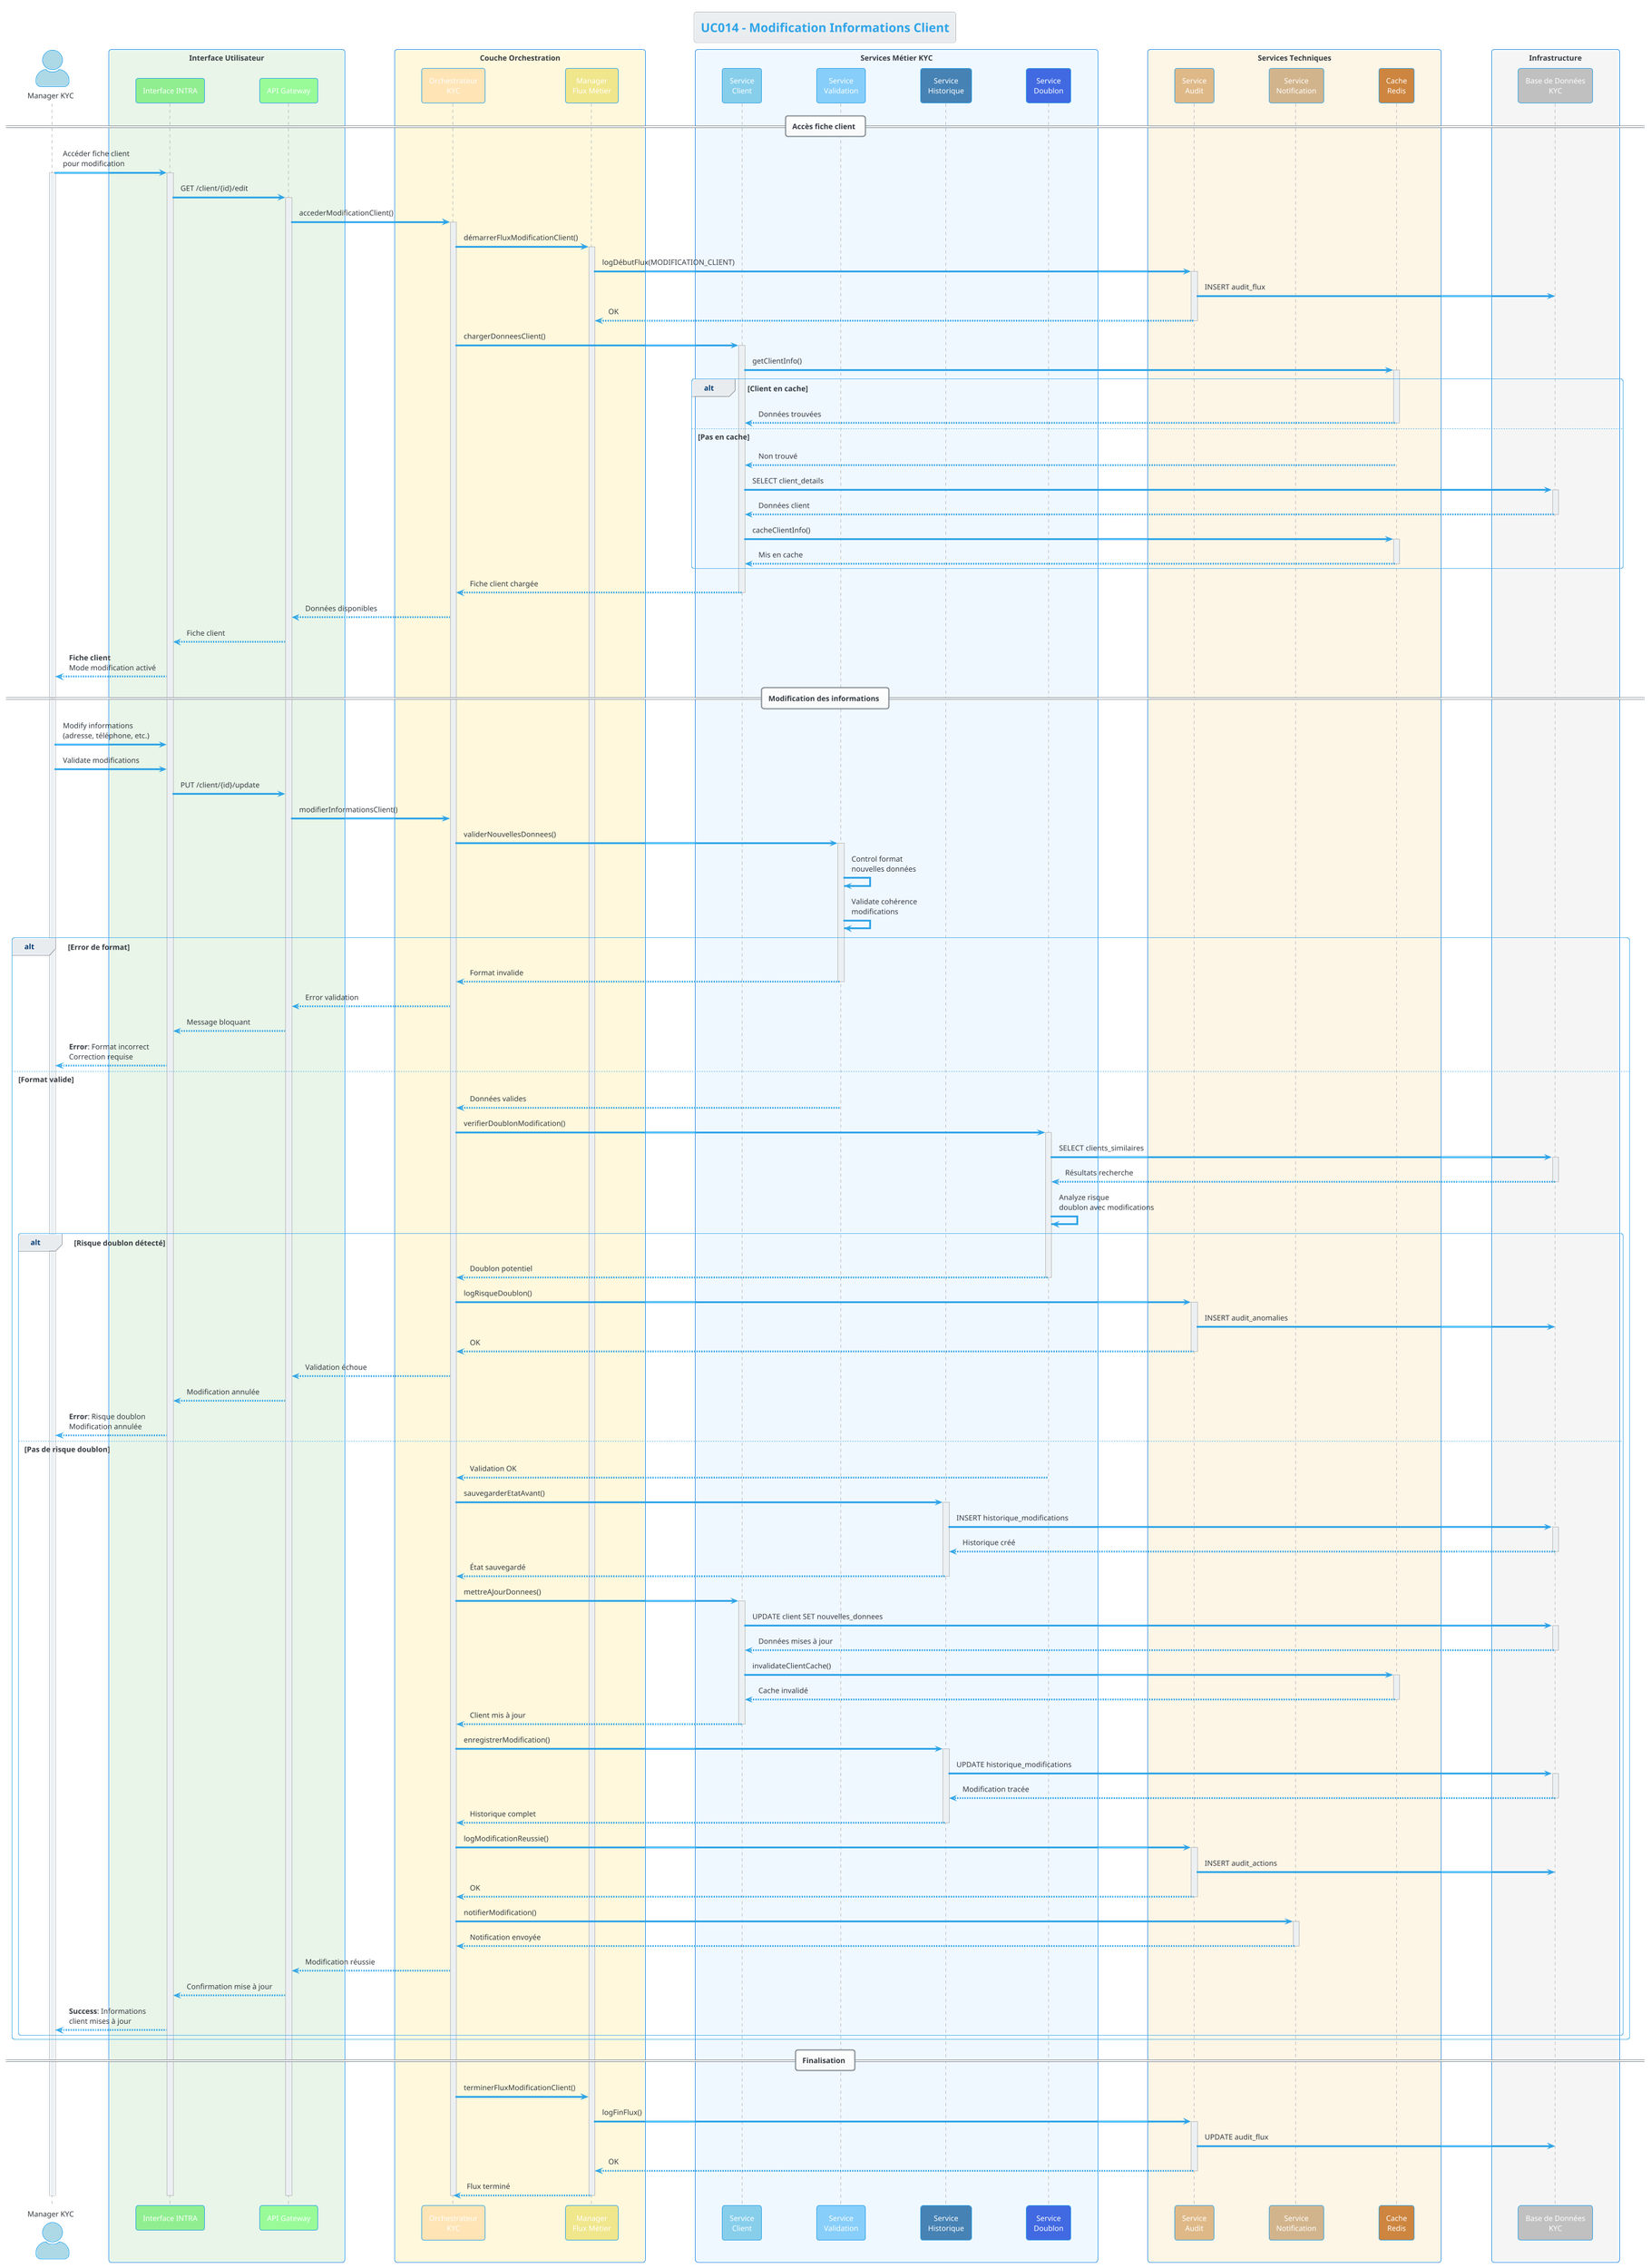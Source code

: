 @startuml UC014
!theme cerulean

title UC014 - Modification Informations Client
skinparam actorStyle awesome
skinparam sequenceBoxBorderColor #1E88E5
skinparam participantBackgroundColor #E3F2FD
skinparam lifeline {
    BackgroundColor #BBDEFB
}

' Acteurs externes
actor "Manager KYC" as Manager #LightBlue

' Couche présentation
box "Interface Utilisateur" #E8F5E8
    participant "Interface INTRA" as WebUI #90EE90
    participant "API Gateway" as Gateway #98FB98
end box

' Couche orchestration
box "Couche Orchestration" #FFF8DC
    participant "Orchestrateur\nKYC" as Orchestrator #FFE4B5
    participant "Manager\nFlux Métier" as FluxManager #F0E68C
end box

' Services métier
box "Services Métier KYC" #F0F8FF
    participant "Service\nClient" as ClientService #87CEEB
    participant "Service\nValidation" as ValidationService #87CEFA
    participant "Service\nHistorique" as HistoriqueService #4682B4
    participant "Service\nDoublon" as DoublonService #4169E1
end box

' Services techniques
box "Services Techniques" #FDF5E6
    participant "Service\nAudit" as AuditService #DEB887
    participant "Service\nNotification" as NotificationService #D2B48C
    participant "Cache\nRedis" as CacheService #CD853F
end box

' Infrastructure
box "Infrastructure" #F5F5F5
    participant "Base de Données\nKYC" as DB #C0C0C0
end box

== Accès fiche client ==

Manager -> WebUI : Accéder fiche client\npour modification
activate Manager
activate WebUI

WebUI -> Gateway : GET /client/{id}/edit
activate Gateway

Gateway -> Orchestrator : accederModificationClient()
activate Orchestrator

Orchestrator -> FluxManager : démarrerFluxModificationClient()
activate FluxManager

FluxManager -> AuditService : logDébutFlux(MODIFICATION_CLIENT)
activate AuditService
AuditService -> DB : INSERT audit_flux
AuditService --> FluxManager : OK
deactivate AuditService

Orchestrator -> ClientService : chargerDonneesClient()
activate ClientService

ClientService -> CacheService : getClientInfo()
activate CacheService

alt Client en cache
    CacheService --> ClientService : Données trouvées
    deactivate CacheService
    
else Pas en cache
    CacheService --> ClientService : Non trouvé
    deactivate CacheService
    
    ClientService -> DB : SELECT client_details
    activate DB
    DB --> ClientService : Données client
    deactivate DB
    
    ClientService -> CacheService : cacheClientInfo()
    activate CacheService
    CacheService --> ClientService : Mis en cache
    deactivate CacheService
end

ClientService --> Orchestrator : Fiche client chargée
deactivate ClientService

Orchestrator --> Gateway : Données disponibles
Gateway --> WebUI : Fiche client
WebUI --> Manager : **Fiche client**\nMode modification activé

== Modification des informations ==

Manager -> WebUI : Modify informations\n(adresse, téléphone, etc.)
Manager -> WebUI : Validate modifications

WebUI -> Gateway : PUT /client/{id}/update

Gateway -> Orchestrator : modifierInformationsClient()

Orchestrator -> ValidationService : validerNouvellesDonnees()
activate ValidationService

ValidationService -> ValidationService : Control format\nnouvelles données
ValidationService -> ValidationService : Validate cohérence\nmodifications

alt Error de format
    ValidationService --> Orchestrator : Format invalide
    deactivate ValidationService
    
    Orchestrator --> Gateway : Error validation
    Gateway --> WebUI : Message bloquant
    WebUI --> Manager : **Error**: Format incorrect\nCorrection requise
    
else Format valide
    ValidationService --> Orchestrator : Données valides
    deactivate ValidationService
    
    Orchestrator -> DoublonService : verifierDoublonModification()
    activate DoublonService
    
    DoublonService -> DB : SELECT clients_similaires
    activate DB
    DB --> DoublonService : Résultats recherche
    deactivate DB
    
    DoublonService -> DoublonService : Analyze risque\ndoublon avec modifications
    
    alt Risque doublon détecté
        DoublonService --> Orchestrator : Doublon potentiel
        deactivate DoublonService
        
        Orchestrator -> AuditService : logRisqueDoublon()
        activate AuditService
        AuditService -> DB : INSERT audit_anomalies
        AuditService --> Orchestrator : OK
        deactivate AuditService
        
        Orchestrator --> Gateway : Validation échoue
        Gateway --> WebUI : Modification annulée
        WebUI --> Manager : **Error**: Risque doublon\nModification annulée
        
    else Pas de risque doublon
        DoublonService --> Orchestrator : Validation OK
        deactivate DoublonService
        
        ' Enregistrement historique AVANT modification
        Orchestrator -> HistoriqueService : sauvegarderEtatAvant()
        activate HistoriqueService
        
        HistoriqueService -> DB : INSERT historique_modifications
        activate DB
        DB --> HistoriqueService : Historique créé
        deactivate DB
        
        HistoriqueService --> Orchestrator : État sauvegardé
        deactivate HistoriqueService
        
        ' Mise à jour des données
        Orchestrator -> ClientService : mettreAJourDonnees()
        activate ClientService
        
        ClientService -> DB : UPDATE client SET nouvelles_donnees
        activate DB
        DB --> ClientService : Données mises à jour
        deactivate DB
        
        ClientService -> CacheService : invalidateClientCache()
        activate CacheService
        CacheService --> ClientService : Cache invalidé
        deactivate CacheService
        
        ClientService --> Orchestrator : Client mis à jour
        deactivate ClientService
        
        ' Enregistrement historique APRÈS modification
        Orchestrator -> HistoriqueService : enregistrerModification()
        activate HistoriqueService
        
        HistoriqueService -> DB : UPDATE historique_modifications
        activate DB
        DB --> HistoriqueService : Modification tracée
        deactivate DB
        
        HistoriqueService --> Orchestrator : Historique complet
        deactivate HistoriqueService
        
        ' Audit et notification
        Orchestrator -> AuditService : logModificationReussie()
        activate AuditService
        AuditService -> DB : INSERT audit_actions
        AuditService --> Orchestrator : OK
        deactivate AuditService
        
        Orchestrator -> NotificationService : notifierModification()
        activate NotificationService
        NotificationService --> Orchestrator : Notification envoyée
        deactivate NotificationService
        
        Orchestrator --> Gateway : Modification réussie
        Gateway --> WebUI : Confirmation mise à jour
        WebUI --> Manager : **Success**: Informations\nclient mises à jour
    end
end

== Finalisation ==

Orchestrator -> FluxManager : terminerFluxModificationClient()
FluxManager -> AuditService : logFinFlux()
activate AuditService
AuditService -> DB : UPDATE audit_flux
AuditService --> FluxManager : OK
deactivate AuditService

FluxManager --> Orchestrator : Flux terminé
deactivate FluxManager
deactivate Orchestrator

deactivate Gateway
deactivate WebUI
deactivate Manager

@enduml
